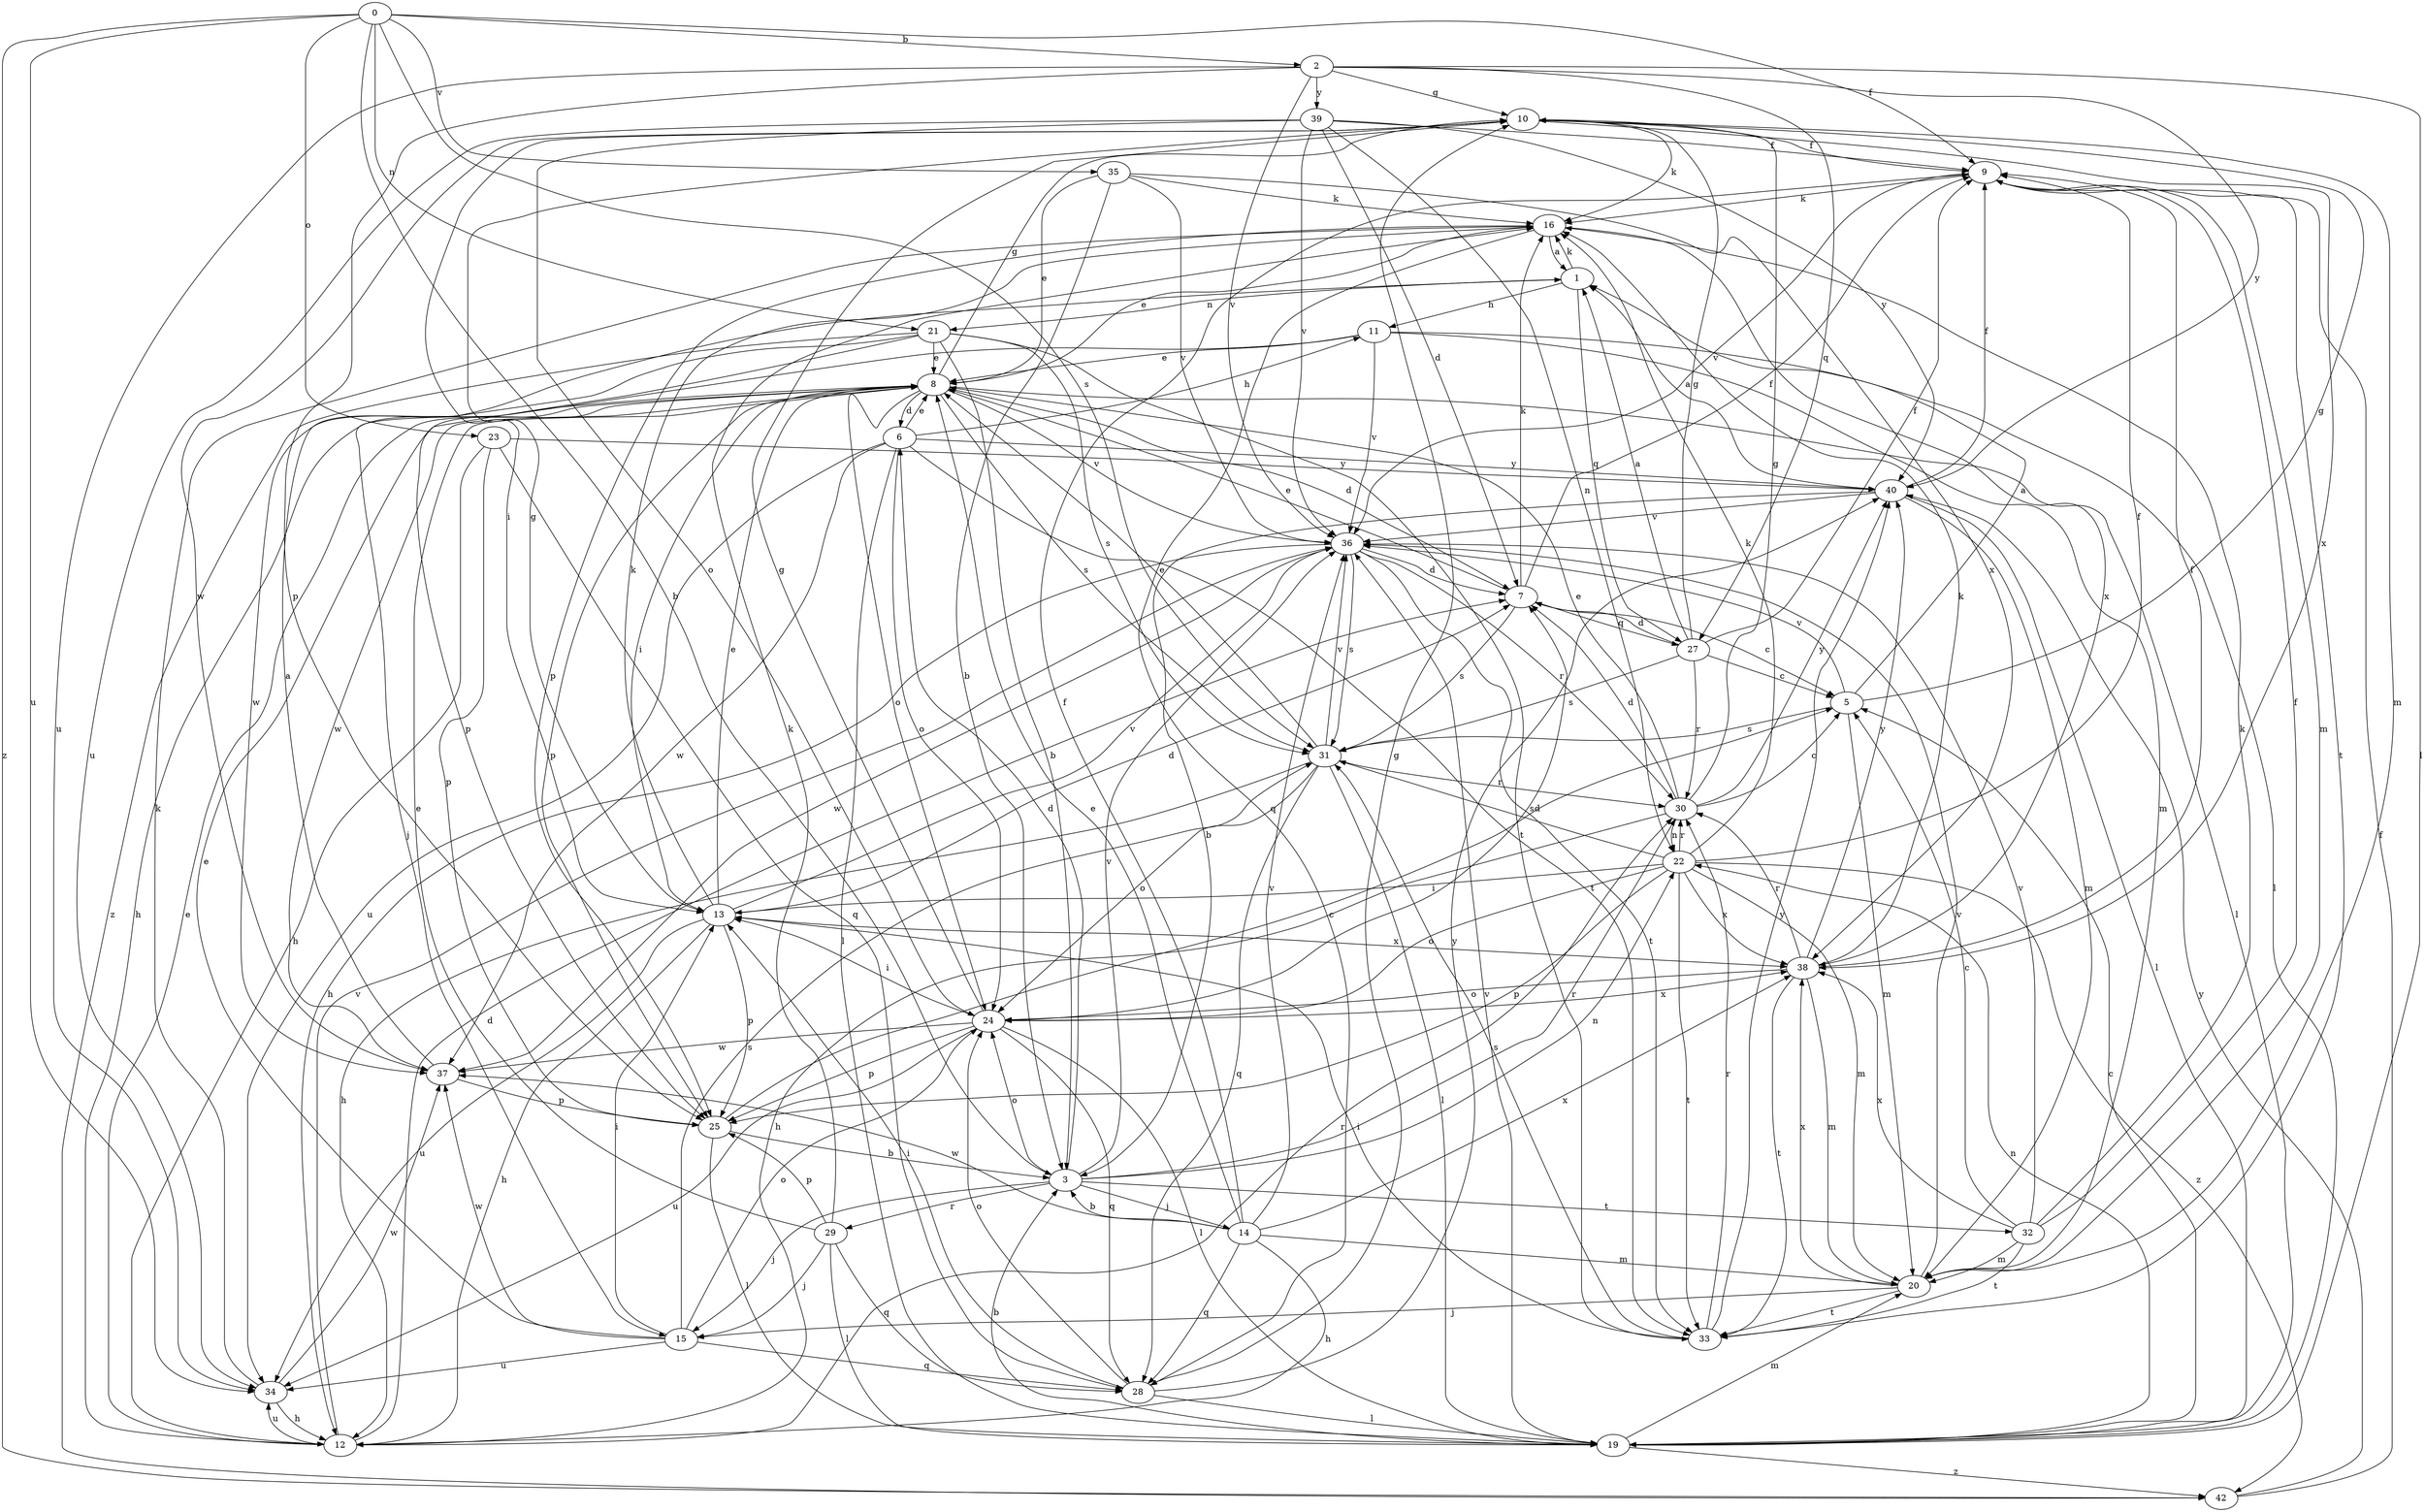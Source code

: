 strict digraph  {
0;
1;
2;
3;
5;
6;
7;
8;
9;
10;
11;
12;
13;
14;
15;
16;
19;
20;
21;
22;
23;
24;
25;
27;
28;
29;
30;
31;
32;
33;
34;
35;
36;
37;
38;
39;
40;
42;
0 -> 2  [label=b];
0 -> 3  [label=b];
0 -> 9  [label=f];
0 -> 21  [label=n];
0 -> 23  [label=o];
0 -> 31  [label=s];
0 -> 34  [label=u];
0 -> 35  [label=v];
0 -> 42  [label=z];
1 -> 11  [label=h];
1 -> 16  [label=k];
1 -> 21  [label=n];
1 -> 27  [label=q];
2 -> 10  [label=g];
2 -> 19  [label=l];
2 -> 25  [label=p];
2 -> 27  [label=q];
2 -> 34  [label=u];
2 -> 36  [label=v];
2 -> 39  [label=y];
2 -> 40  [label=y];
3 -> 6  [label=d];
3 -> 14  [label=j];
3 -> 15  [label=j];
3 -> 22  [label=n];
3 -> 24  [label=o];
3 -> 29  [label=r];
3 -> 30  [label=r];
3 -> 32  [label=t];
3 -> 36  [label=v];
5 -> 1  [label=a];
5 -> 10  [label=g];
5 -> 20  [label=m];
5 -> 31  [label=s];
5 -> 36  [label=v];
6 -> 8  [label=e];
6 -> 11  [label=h];
6 -> 19  [label=l];
6 -> 24  [label=o];
6 -> 33  [label=t];
6 -> 34  [label=u];
6 -> 37  [label=w];
6 -> 40  [label=y];
7 -> 5  [label=c];
7 -> 8  [label=e];
7 -> 9  [label=f];
7 -> 16  [label=k];
7 -> 27  [label=q];
7 -> 31  [label=s];
8 -> 6  [label=d];
8 -> 7  [label=d];
8 -> 10  [label=g];
8 -> 12  [label=h];
8 -> 13  [label=i];
8 -> 19  [label=l];
8 -> 24  [label=o];
8 -> 25  [label=p];
8 -> 31  [label=s];
8 -> 36  [label=v];
8 -> 37  [label=w];
9 -> 16  [label=k];
9 -> 20  [label=m];
9 -> 33  [label=t];
9 -> 36  [label=v];
10 -> 9  [label=f];
10 -> 13  [label=i];
10 -> 16  [label=k];
10 -> 20  [label=m];
10 -> 37  [label=w];
10 -> 38  [label=x];
11 -> 8  [label=e];
11 -> 15  [label=j];
11 -> 19  [label=l];
11 -> 20  [label=m];
11 -> 36  [label=v];
12 -> 7  [label=d];
12 -> 8  [label=e];
12 -> 30  [label=r];
12 -> 34  [label=u];
12 -> 36  [label=v];
13 -> 7  [label=d];
13 -> 8  [label=e];
13 -> 10  [label=g];
13 -> 12  [label=h];
13 -> 16  [label=k];
13 -> 25  [label=p];
13 -> 34  [label=u];
13 -> 36  [label=v];
13 -> 38  [label=x];
14 -> 3  [label=b];
14 -> 8  [label=e];
14 -> 9  [label=f];
14 -> 12  [label=h];
14 -> 20  [label=m];
14 -> 28  [label=q];
14 -> 36  [label=v];
14 -> 37  [label=w];
14 -> 38  [label=x];
15 -> 8  [label=e];
15 -> 13  [label=i];
15 -> 24  [label=o];
15 -> 28  [label=q];
15 -> 31  [label=s];
15 -> 34  [label=u];
15 -> 37  [label=w];
16 -> 1  [label=a];
16 -> 8  [label=e];
16 -> 25  [label=p];
16 -> 28  [label=q];
16 -> 38  [label=x];
19 -> 3  [label=b];
19 -> 5  [label=c];
19 -> 20  [label=m];
19 -> 22  [label=n];
19 -> 36  [label=v];
19 -> 42  [label=z];
20 -> 15  [label=j];
20 -> 33  [label=t];
20 -> 36  [label=v];
20 -> 38  [label=x];
21 -> 3  [label=b];
21 -> 8  [label=e];
21 -> 25  [label=p];
21 -> 31  [label=s];
21 -> 33  [label=t];
21 -> 37  [label=w];
21 -> 42  [label=z];
22 -> 9  [label=f];
22 -> 13  [label=i];
22 -> 16  [label=k];
22 -> 20  [label=m];
22 -> 24  [label=o];
22 -> 25  [label=p];
22 -> 30  [label=r];
22 -> 31  [label=s];
22 -> 33  [label=t];
22 -> 38  [label=x];
22 -> 42  [label=z];
23 -> 12  [label=h];
23 -> 25  [label=p];
23 -> 28  [label=q];
23 -> 40  [label=y];
24 -> 7  [label=d];
24 -> 10  [label=g];
24 -> 13  [label=i];
24 -> 19  [label=l];
24 -> 25  [label=p];
24 -> 28  [label=q];
24 -> 34  [label=u];
24 -> 37  [label=w];
24 -> 38  [label=x];
25 -> 3  [label=b];
25 -> 5  [label=c];
25 -> 19  [label=l];
27 -> 1  [label=a];
27 -> 5  [label=c];
27 -> 7  [label=d];
27 -> 9  [label=f];
27 -> 10  [label=g];
27 -> 30  [label=r];
27 -> 31  [label=s];
28 -> 10  [label=g];
28 -> 13  [label=i];
28 -> 19  [label=l];
28 -> 24  [label=o];
28 -> 40  [label=y];
29 -> 8  [label=e];
29 -> 15  [label=j];
29 -> 16  [label=k];
29 -> 19  [label=l];
29 -> 25  [label=p];
29 -> 28  [label=q];
30 -> 5  [label=c];
30 -> 7  [label=d];
30 -> 8  [label=e];
30 -> 10  [label=g];
30 -> 12  [label=h];
30 -> 22  [label=n];
30 -> 40  [label=y];
31 -> 8  [label=e];
31 -> 12  [label=h];
31 -> 19  [label=l];
31 -> 24  [label=o];
31 -> 28  [label=q];
31 -> 30  [label=r];
31 -> 36  [label=v];
32 -> 5  [label=c];
32 -> 9  [label=f];
32 -> 16  [label=k];
32 -> 20  [label=m];
32 -> 33  [label=t];
32 -> 36  [label=v];
32 -> 38  [label=x];
33 -> 13  [label=i];
33 -> 30  [label=r];
33 -> 31  [label=s];
33 -> 40  [label=y];
34 -> 12  [label=h];
34 -> 16  [label=k];
34 -> 37  [label=w];
35 -> 3  [label=b];
35 -> 8  [label=e];
35 -> 16  [label=k];
35 -> 36  [label=v];
35 -> 38  [label=x];
36 -> 7  [label=d];
36 -> 12  [label=h];
36 -> 30  [label=r];
36 -> 31  [label=s];
36 -> 33  [label=t];
36 -> 37  [label=w];
37 -> 1  [label=a];
37 -> 25  [label=p];
38 -> 9  [label=f];
38 -> 16  [label=k];
38 -> 20  [label=m];
38 -> 24  [label=o];
38 -> 30  [label=r];
38 -> 33  [label=t];
38 -> 40  [label=y];
39 -> 7  [label=d];
39 -> 9  [label=f];
39 -> 22  [label=n];
39 -> 24  [label=o];
39 -> 34  [label=u];
39 -> 36  [label=v];
39 -> 40  [label=y];
40 -> 1  [label=a];
40 -> 3  [label=b];
40 -> 9  [label=f];
40 -> 19  [label=l];
40 -> 20  [label=m];
40 -> 36  [label=v];
42 -> 9  [label=f];
42 -> 40  [label=y];
}
